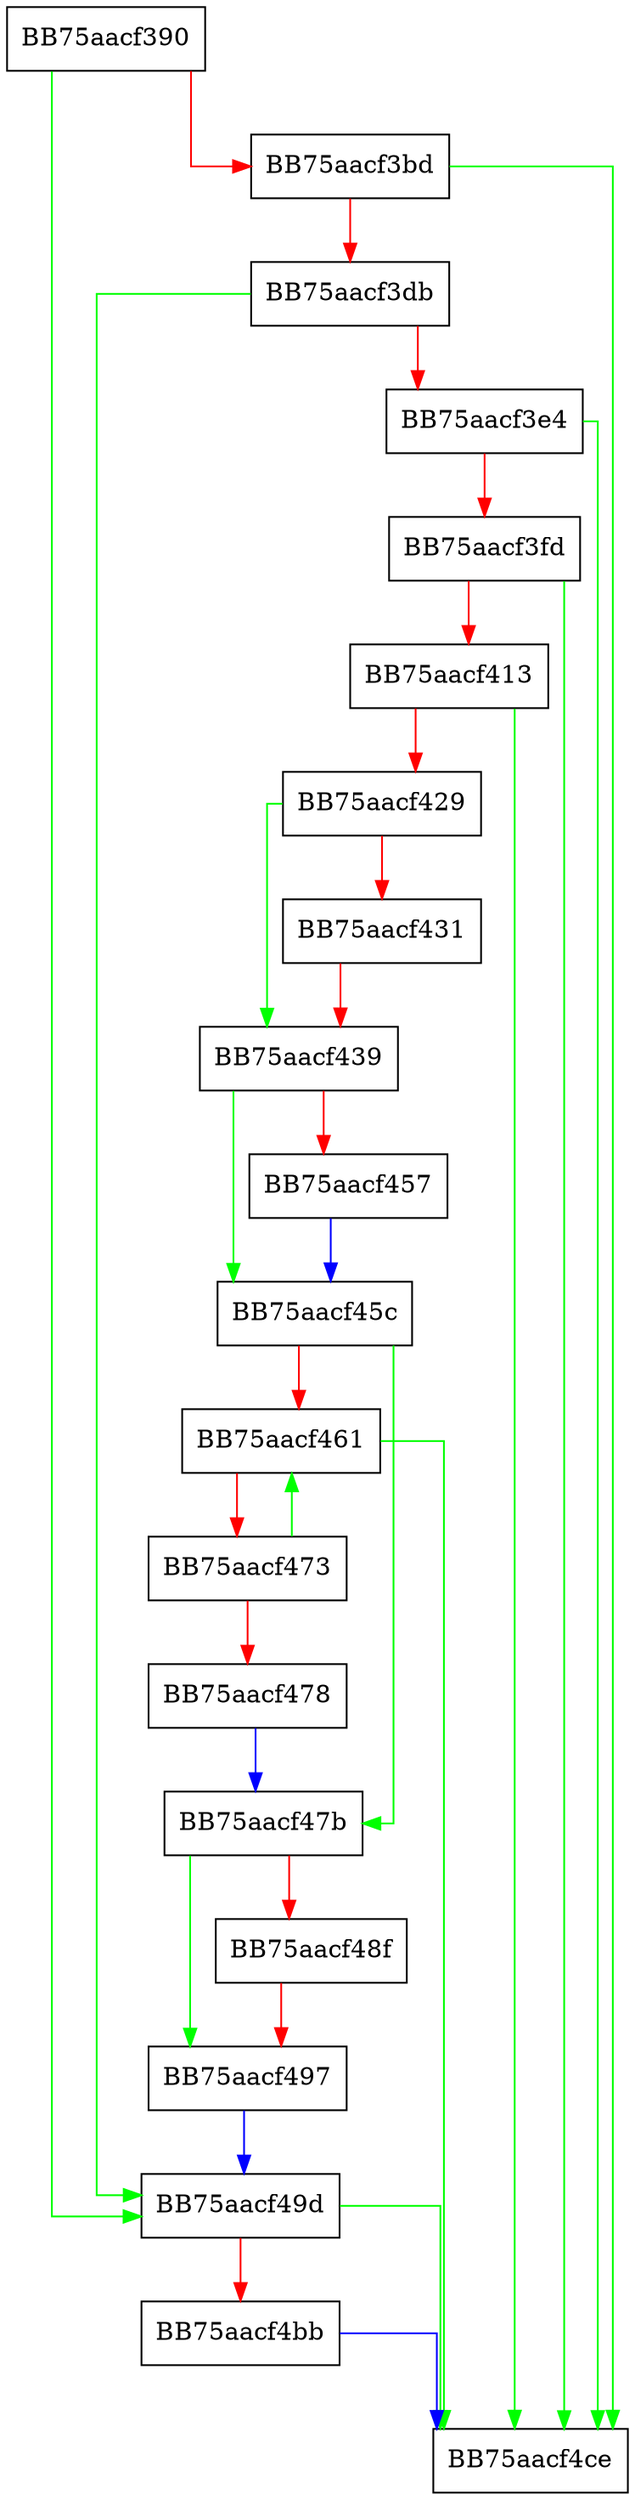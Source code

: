 digraph getDistance {
  node [shape="box"];
  graph [splines=ortho];
  BB75aacf390 -> BB75aacf49d [color="green"];
  BB75aacf390 -> BB75aacf3bd [color="red"];
  BB75aacf3bd -> BB75aacf4ce [color="green"];
  BB75aacf3bd -> BB75aacf3db [color="red"];
  BB75aacf3db -> BB75aacf49d [color="green"];
  BB75aacf3db -> BB75aacf3e4 [color="red"];
  BB75aacf3e4 -> BB75aacf4ce [color="green"];
  BB75aacf3e4 -> BB75aacf3fd [color="red"];
  BB75aacf3fd -> BB75aacf4ce [color="green"];
  BB75aacf3fd -> BB75aacf413 [color="red"];
  BB75aacf413 -> BB75aacf4ce [color="green"];
  BB75aacf413 -> BB75aacf429 [color="red"];
  BB75aacf429 -> BB75aacf439 [color="green"];
  BB75aacf429 -> BB75aacf431 [color="red"];
  BB75aacf431 -> BB75aacf439 [color="red"];
  BB75aacf439 -> BB75aacf45c [color="green"];
  BB75aacf439 -> BB75aacf457 [color="red"];
  BB75aacf457 -> BB75aacf45c [color="blue"];
  BB75aacf45c -> BB75aacf47b [color="green"];
  BB75aacf45c -> BB75aacf461 [color="red"];
  BB75aacf461 -> BB75aacf4ce [color="green"];
  BB75aacf461 -> BB75aacf473 [color="red"];
  BB75aacf473 -> BB75aacf461 [color="green"];
  BB75aacf473 -> BB75aacf478 [color="red"];
  BB75aacf478 -> BB75aacf47b [color="blue"];
  BB75aacf47b -> BB75aacf497 [color="green"];
  BB75aacf47b -> BB75aacf48f [color="red"];
  BB75aacf48f -> BB75aacf497 [color="red"];
  BB75aacf497 -> BB75aacf49d [color="blue"];
  BB75aacf49d -> BB75aacf4ce [color="green"];
  BB75aacf49d -> BB75aacf4bb [color="red"];
  BB75aacf4bb -> BB75aacf4ce [color="blue"];
}
